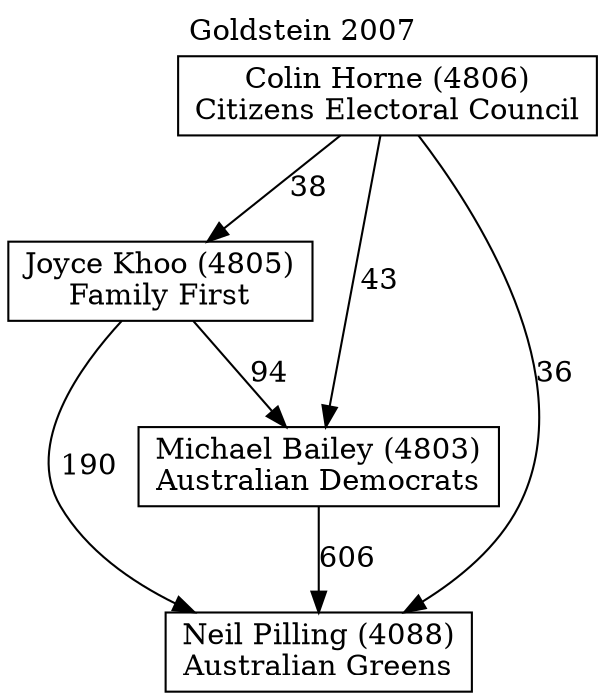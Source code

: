 // House preference flow
digraph "Neil Pilling (4088)_Goldstein_2007" {
	graph [label="Goldstein 2007" labelloc=t mclimit=10]
	node [shape=box]
	"Colin Horne (4806)" [label="Colin Horne (4806)
Citizens Electoral Council"]
	"Joyce Khoo (4805)" [label="Joyce Khoo (4805)
Family First"]
	"Michael Bailey (4803)" [label="Michael Bailey (4803)
Australian Democrats"]
	"Neil Pilling (4088)" [label="Neil Pilling (4088)
Australian Greens"]
	"Colin Horne (4806)" -> "Joyce Khoo (4805)" [label=38]
	"Colin Horne (4806)" -> "Michael Bailey (4803)" [label=43]
	"Colin Horne (4806)" -> "Neil Pilling (4088)" [label=36]
	"Joyce Khoo (4805)" -> "Michael Bailey (4803)" [label=94]
	"Joyce Khoo (4805)" -> "Neil Pilling (4088)" [label=190]
	"Michael Bailey (4803)" -> "Neil Pilling (4088)" [label=606]
}
